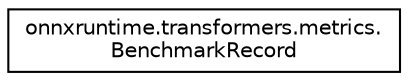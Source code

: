 digraph "Graphical Class Hierarchy"
{
 // LATEX_PDF_SIZE
  edge [fontname="Helvetica",fontsize="10",labelfontname="Helvetica",labelfontsize="10"];
  node [fontname="Helvetica",fontsize="10",shape=record];
  rankdir="LR";
  Node0 [label="onnxruntime.transformers.metrics.\lBenchmarkRecord",height=0.2,width=0.4,color="black", fillcolor="white", style="filled",URL="$classonnxruntime_1_1transformers_1_1metrics_1_1BenchmarkRecord.html",tooltip=" "];
}
